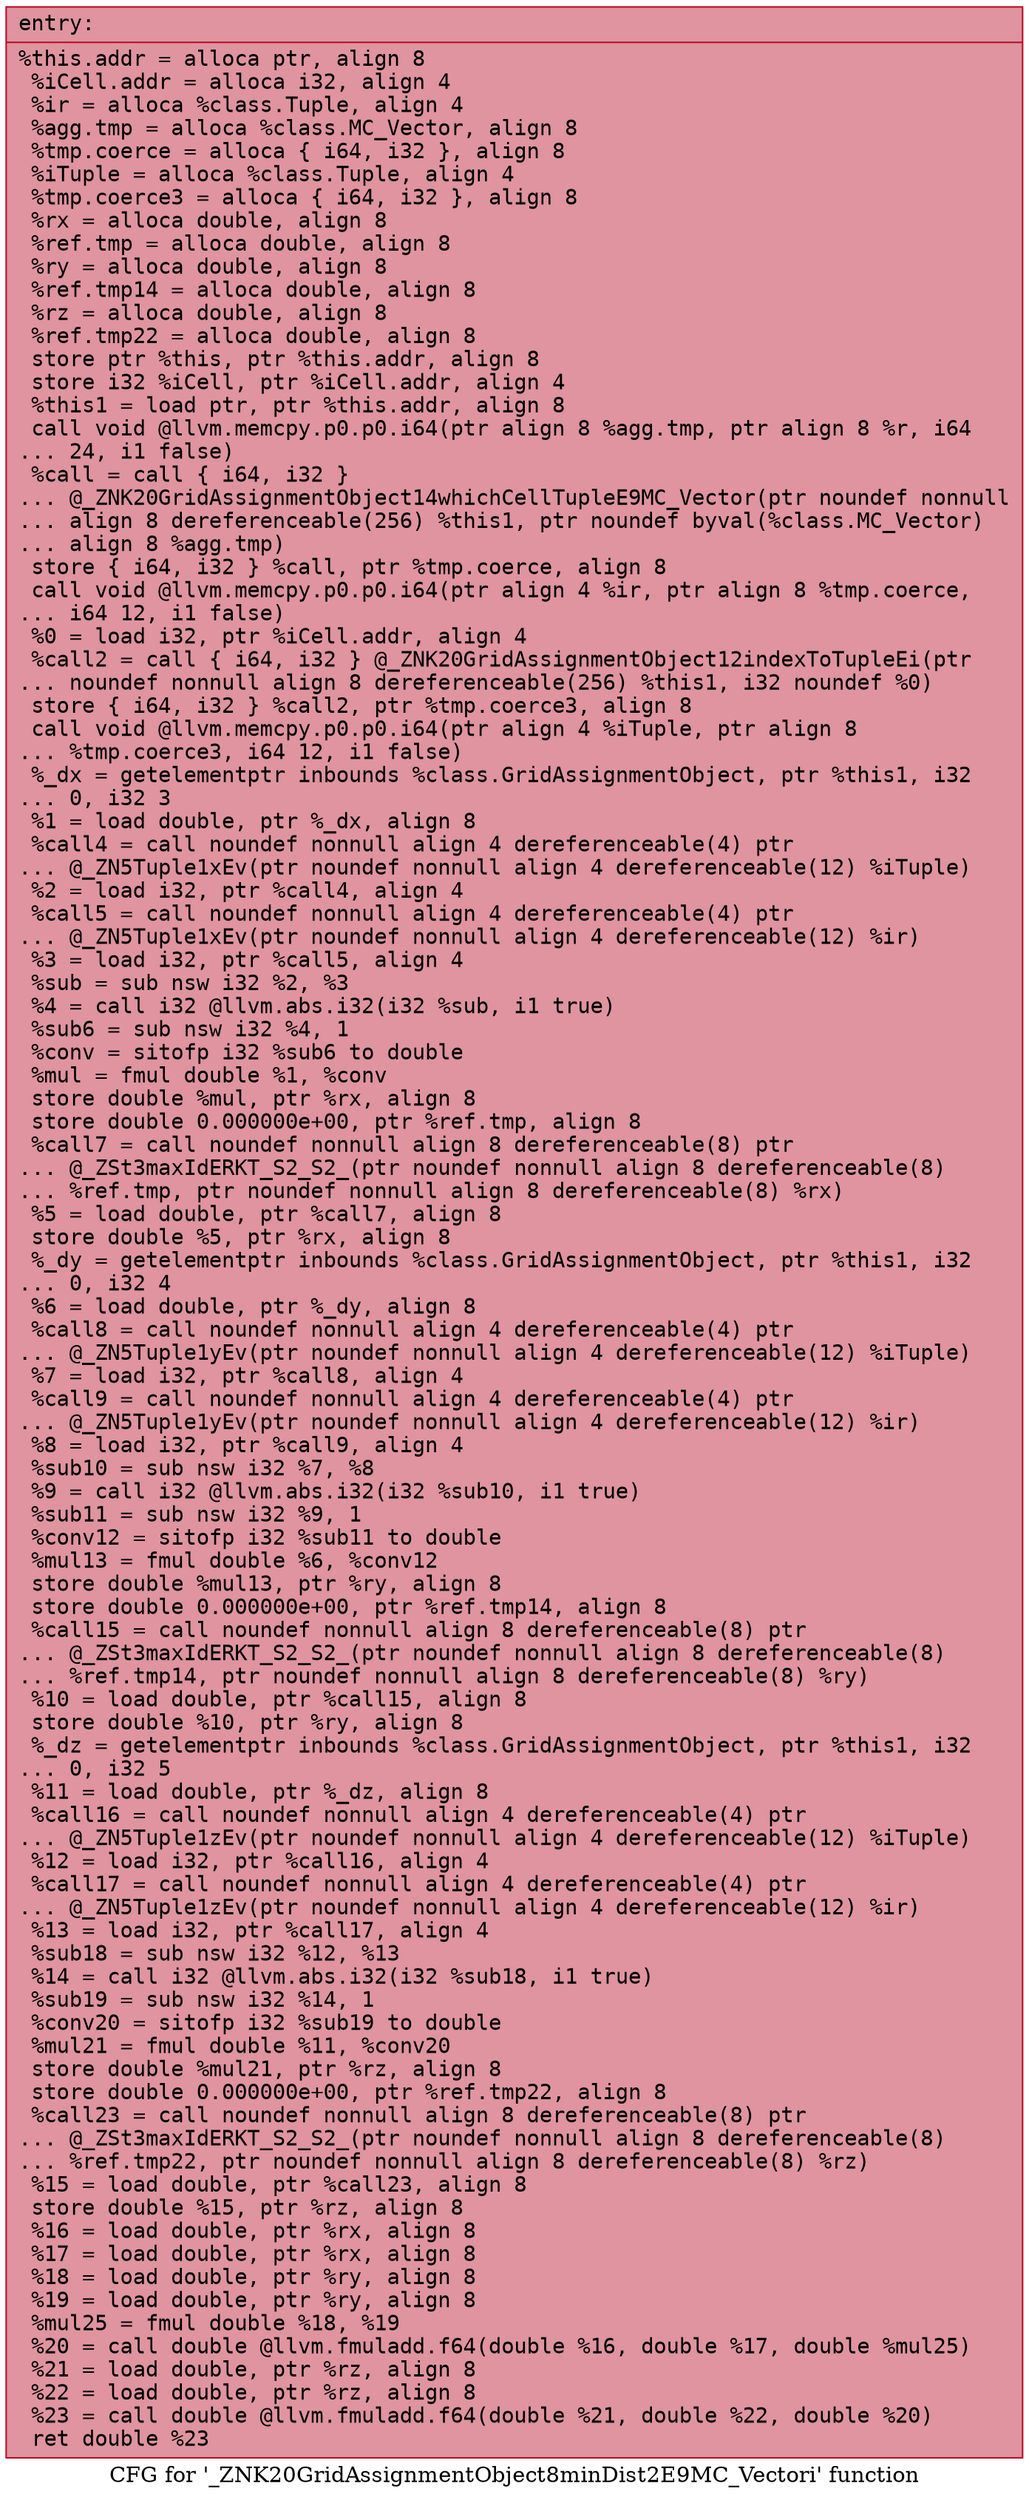 digraph "CFG for '_ZNK20GridAssignmentObject8minDist2E9MC_Vectori' function" {
	label="CFG for '_ZNK20GridAssignmentObject8minDist2E9MC_Vectori' function";

	Node0x5646193dce60 [shape=record,color="#b70d28ff", style=filled, fillcolor="#b70d2870" fontname="Courier",label="{entry:\l|  %this.addr = alloca ptr, align 8\l  %iCell.addr = alloca i32, align 4\l  %ir = alloca %class.Tuple, align 4\l  %agg.tmp = alloca %class.MC_Vector, align 8\l  %tmp.coerce = alloca \{ i64, i32 \}, align 8\l  %iTuple = alloca %class.Tuple, align 4\l  %tmp.coerce3 = alloca \{ i64, i32 \}, align 8\l  %rx = alloca double, align 8\l  %ref.tmp = alloca double, align 8\l  %ry = alloca double, align 8\l  %ref.tmp14 = alloca double, align 8\l  %rz = alloca double, align 8\l  %ref.tmp22 = alloca double, align 8\l  store ptr %this, ptr %this.addr, align 8\l  store i32 %iCell, ptr %iCell.addr, align 4\l  %this1 = load ptr, ptr %this.addr, align 8\l  call void @llvm.memcpy.p0.p0.i64(ptr align 8 %agg.tmp, ptr align 8 %r, i64\l... 24, i1 false)\l  %call = call \{ i64, i32 \}\l... @_ZNK20GridAssignmentObject14whichCellTupleE9MC_Vector(ptr noundef nonnull\l... align 8 dereferenceable(256) %this1, ptr noundef byval(%class.MC_Vector)\l... align 8 %agg.tmp)\l  store \{ i64, i32 \} %call, ptr %tmp.coerce, align 8\l  call void @llvm.memcpy.p0.p0.i64(ptr align 4 %ir, ptr align 8 %tmp.coerce,\l... i64 12, i1 false)\l  %0 = load i32, ptr %iCell.addr, align 4\l  %call2 = call \{ i64, i32 \} @_ZNK20GridAssignmentObject12indexToTupleEi(ptr\l... noundef nonnull align 8 dereferenceable(256) %this1, i32 noundef %0)\l  store \{ i64, i32 \} %call2, ptr %tmp.coerce3, align 8\l  call void @llvm.memcpy.p0.p0.i64(ptr align 4 %iTuple, ptr align 8\l... %tmp.coerce3, i64 12, i1 false)\l  %_dx = getelementptr inbounds %class.GridAssignmentObject, ptr %this1, i32\l... 0, i32 3\l  %1 = load double, ptr %_dx, align 8\l  %call4 = call noundef nonnull align 4 dereferenceable(4) ptr\l... @_ZN5Tuple1xEv(ptr noundef nonnull align 4 dereferenceable(12) %iTuple)\l  %2 = load i32, ptr %call4, align 4\l  %call5 = call noundef nonnull align 4 dereferenceable(4) ptr\l... @_ZN5Tuple1xEv(ptr noundef nonnull align 4 dereferenceable(12) %ir)\l  %3 = load i32, ptr %call5, align 4\l  %sub = sub nsw i32 %2, %3\l  %4 = call i32 @llvm.abs.i32(i32 %sub, i1 true)\l  %sub6 = sub nsw i32 %4, 1\l  %conv = sitofp i32 %sub6 to double\l  %mul = fmul double %1, %conv\l  store double %mul, ptr %rx, align 8\l  store double 0.000000e+00, ptr %ref.tmp, align 8\l  %call7 = call noundef nonnull align 8 dereferenceable(8) ptr\l... @_ZSt3maxIdERKT_S2_S2_(ptr noundef nonnull align 8 dereferenceable(8)\l... %ref.tmp, ptr noundef nonnull align 8 dereferenceable(8) %rx)\l  %5 = load double, ptr %call7, align 8\l  store double %5, ptr %rx, align 8\l  %_dy = getelementptr inbounds %class.GridAssignmentObject, ptr %this1, i32\l... 0, i32 4\l  %6 = load double, ptr %_dy, align 8\l  %call8 = call noundef nonnull align 4 dereferenceable(4) ptr\l... @_ZN5Tuple1yEv(ptr noundef nonnull align 4 dereferenceable(12) %iTuple)\l  %7 = load i32, ptr %call8, align 4\l  %call9 = call noundef nonnull align 4 dereferenceable(4) ptr\l... @_ZN5Tuple1yEv(ptr noundef nonnull align 4 dereferenceable(12) %ir)\l  %8 = load i32, ptr %call9, align 4\l  %sub10 = sub nsw i32 %7, %8\l  %9 = call i32 @llvm.abs.i32(i32 %sub10, i1 true)\l  %sub11 = sub nsw i32 %9, 1\l  %conv12 = sitofp i32 %sub11 to double\l  %mul13 = fmul double %6, %conv12\l  store double %mul13, ptr %ry, align 8\l  store double 0.000000e+00, ptr %ref.tmp14, align 8\l  %call15 = call noundef nonnull align 8 dereferenceable(8) ptr\l... @_ZSt3maxIdERKT_S2_S2_(ptr noundef nonnull align 8 dereferenceable(8)\l... %ref.tmp14, ptr noundef nonnull align 8 dereferenceable(8) %ry)\l  %10 = load double, ptr %call15, align 8\l  store double %10, ptr %ry, align 8\l  %_dz = getelementptr inbounds %class.GridAssignmentObject, ptr %this1, i32\l... 0, i32 5\l  %11 = load double, ptr %_dz, align 8\l  %call16 = call noundef nonnull align 4 dereferenceable(4) ptr\l... @_ZN5Tuple1zEv(ptr noundef nonnull align 4 dereferenceable(12) %iTuple)\l  %12 = load i32, ptr %call16, align 4\l  %call17 = call noundef nonnull align 4 dereferenceable(4) ptr\l... @_ZN5Tuple1zEv(ptr noundef nonnull align 4 dereferenceable(12) %ir)\l  %13 = load i32, ptr %call17, align 4\l  %sub18 = sub nsw i32 %12, %13\l  %14 = call i32 @llvm.abs.i32(i32 %sub18, i1 true)\l  %sub19 = sub nsw i32 %14, 1\l  %conv20 = sitofp i32 %sub19 to double\l  %mul21 = fmul double %11, %conv20\l  store double %mul21, ptr %rz, align 8\l  store double 0.000000e+00, ptr %ref.tmp22, align 8\l  %call23 = call noundef nonnull align 8 dereferenceable(8) ptr\l... @_ZSt3maxIdERKT_S2_S2_(ptr noundef nonnull align 8 dereferenceable(8)\l... %ref.tmp22, ptr noundef nonnull align 8 dereferenceable(8) %rz)\l  %15 = load double, ptr %call23, align 8\l  store double %15, ptr %rz, align 8\l  %16 = load double, ptr %rx, align 8\l  %17 = load double, ptr %rx, align 8\l  %18 = load double, ptr %ry, align 8\l  %19 = load double, ptr %ry, align 8\l  %mul25 = fmul double %18, %19\l  %20 = call double @llvm.fmuladd.f64(double %16, double %17, double %mul25)\l  %21 = load double, ptr %rz, align 8\l  %22 = load double, ptr %rz, align 8\l  %23 = call double @llvm.fmuladd.f64(double %21, double %22, double %20)\l  ret double %23\l}"];
}
